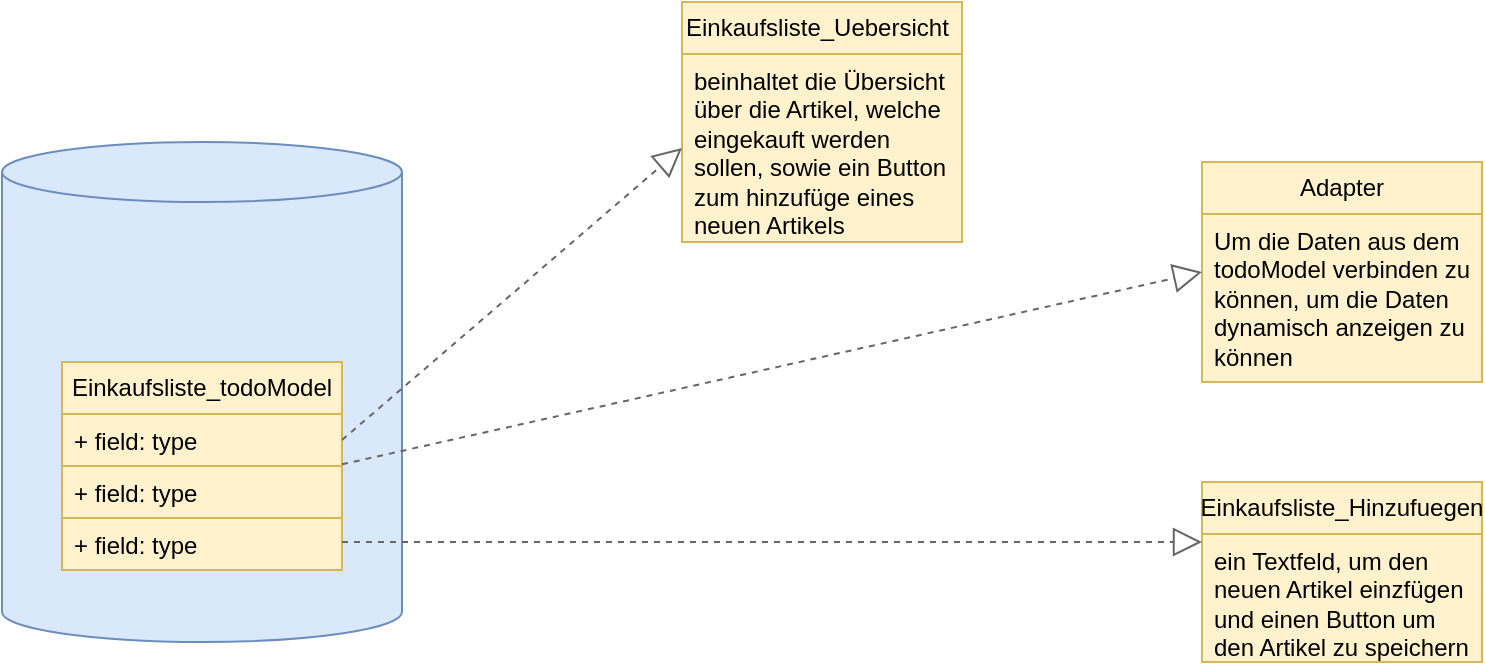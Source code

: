 <mxfile version="24.3.1" type="github">
  <diagram name="Seite-1" id="ktSvDrBHr7tRRCvt3jVQ">
    <mxGraphModel dx="1310" dy="738" grid="1" gridSize="10" guides="1" tooltips="1" connect="1" arrows="1" fold="1" page="1" pageScale="1" pageWidth="827" pageHeight="1169" math="0" shadow="0">
      <root>
        <mxCell id="0" />
        <mxCell id="1" parent="0" />
        <mxCell id="rz7mVISBMkZz6Zhys2nE-13" value="" style="shape=cylinder3;whiteSpace=wrap;html=1;boundedLbl=1;backgroundOutline=1;size=15;fillColor=#dae8fc;strokeColor=#6c8ebf;" vertex="1" parent="1">
          <mxGeometry x="40" y="150" width="200" height="250" as="geometry" />
        </mxCell>
        <mxCell id="rz7mVISBMkZz6Zhys2nE-1" value="Einkaufsliste_Uebersicht" style="swimlane;fontStyle=0;childLayout=stackLayout;horizontal=1;startSize=26;fillColor=#fff2cc;horizontalStack=0;resizeParent=1;resizeParentMax=0;resizeLast=0;collapsible=1;marginBottom=0;whiteSpace=wrap;html=1;align=left;strokeColor=#d6b656;" vertex="1" parent="1">
          <mxGeometry x="380" y="80" width="140" height="120" as="geometry" />
        </mxCell>
        <mxCell id="rz7mVISBMkZz6Zhys2nE-2" value="&lt;span style=&quot;background-color: initial;&quot;&gt;beinhaltet die Übersicht über die Artikel, welche eingekauft werden sollen, sowie ein Button zum hinzufüge eines neuen Artikels&lt;/span&gt;" style="text;strokeColor=#d6b656;fillColor=#fff2cc;align=left;verticalAlign=top;spacingLeft=4;spacingRight=4;overflow=hidden;rotatable=0;points=[[0,0.5],[1,0.5]];portConstraint=eastwest;whiteSpace=wrap;html=1;horizontal=1;" vertex="1" parent="rz7mVISBMkZz6Zhys2nE-1">
          <mxGeometry y="26" width="140" height="94" as="geometry" />
        </mxCell>
        <mxCell id="rz7mVISBMkZz6Zhys2nE-5" value="Einkaufsliste_Hinzufuegen" style="swimlane;fontStyle=0;childLayout=stackLayout;horizontal=1;startSize=26;fillColor=#fff2cc;horizontalStack=0;resizeParent=1;resizeParentMax=0;resizeLast=0;collapsible=1;marginBottom=0;whiteSpace=wrap;html=1;strokeColor=#d6b656;" vertex="1" parent="1">
          <mxGeometry x="640" y="320" width="140" height="90" as="geometry" />
        </mxCell>
        <mxCell id="rz7mVISBMkZz6Zhys2nE-6" value="ein Textfeld, um den neuen Artikel einzfügen und einen Button um den Artikel zu speichern" style="text;strokeColor=#d6b656;fillColor=#fff2cc;align=left;verticalAlign=top;spacingLeft=4;spacingRight=4;overflow=hidden;rotatable=0;points=[[0,0.5],[1,0.5]];portConstraint=eastwest;whiteSpace=wrap;html=1;" vertex="1" parent="rz7mVISBMkZz6Zhys2nE-5">
          <mxGeometry y="26" width="140" height="64" as="geometry" />
        </mxCell>
        <mxCell id="rz7mVISBMkZz6Zhys2nE-9" value="Einkaufsliste_todoModel" style="swimlane;fontStyle=0;childLayout=stackLayout;horizontal=1;startSize=26;fillColor=#fff2cc;horizontalStack=0;resizeParent=1;resizeParentMax=0;resizeLast=0;collapsible=1;marginBottom=0;whiteSpace=wrap;html=1;strokeColor=#d6b656;" vertex="1" parent="1">
          <mxGeometry x="70" y="260" width="140" height="104" as="geometry" />
        </mxCell>
        <mxCell id="rz7mVISBMkZz6Zhys2nE-10" value="+ field: type" style="text;strokeColor=#d6b656;fillColor=#fff2cc;align=left;verticalAlign=top;spacingLeft=4;spacingRight=4;overflow=hidden;rotatable=0;points=[[0,0.5],[1,0.5]];portConstraint=eastwest;whiteSpace=wrap;html=1;" vertex="1" parent="rz7mVISBMkZz6Zhys2nE-9">
          <mxGeometry y="26" width="140" height="26" as="geometry" />
        </mxCell>
        <mxCell id="rz7mVISBMkZz6Zhys2nE-11" value="+ field: type" style="text;strokeColor=#d6b656;fillColor=#fff2cc;align=left;verticalAlign=top;spacingLeft=4;spacingRight=4;overflow=hidden;rotatable=0;points=[[0,0.5],[1,0.5]];portConstraint=eastwest;whiteSpace=wrap;html=1;" vertex="1" parent="rz7mVISBMkZz6Zhys2nE-9">
          <mxGeometry y="52" width="140" height="26" as="geometry" />
        </mxCell>
        <mxCell id="rz7mVISBMkZz6Zhys2nE-12" value="+ field: type" style="text;strokeColor=#d6b656;fillColor=#fff2cc;align=left;verticalAlign=top;spacingLeft=4;spacingRight=4;overflow=hidden;rotatable=0;points=[[0,0.5],[1,0.5]];portConstraint=eastwest;whiteSpace=wrap;html=1;" vertex="1" parent="rz7mVISBMkZz6Zhys2nE-9">
          <mxGeometry y="78" width="140" height="26" as="geometry" />
        </mxCell>
        <mxCell id="rz7mVISBMkZz6Zhys2nE-14" value="Adapter" style="swimlane;fontStyle=0;childLayout=stackLayout;horizontal=1;startSize=26;fillColor=#fff2cc;horizontalStack=0;resizeParent=1;resizeParentMax=0;resizeLast=0;collapsible=1;marginBottom=0;whiteSpace=wrap;html=1;strokeColor=#d6b656;" vertex="1" parent="1">
          <mxGeometry x="640" y="160" width="140" height="110" as="geometry" />
        </mxCell>
        <mxCell id="rz7mVISBMkZz6Zhys2nE-15" value="Um die Daten aus dem todoModel verbinden zu können, um die Daten dynamisch anzeigen zu können" style="text;strokeColor=#d6b656;fillColor=#fff2cc;align=left;verticalAlign=top;spacingLeft=4;spacingRight=4;overflow=hidden;rotatable=0;points=[[0,0.5],[1,0.5]];portConstraint=eastwest;whiteSpace=wrap;html=1;" vertex="1" parent="rz7mVISBMkZz6Zhys2nE-14">
          <mxGeometry y="26" width="140" height="84" as="geometry" />
        </mxCell>
        <mxCell id="rz7mVISBMkZz6Zhys2nE-18" value="" style="endArrow=block;dashed=1;endFill=0;endSize=12;html=1;rounded=0;entryX=0;entryY=0;entryDx=0;entryDy=0;fillColor=#f5f5f5;strokeColor=#666666;" edge="1" parent="1">
          <mxGeometry width="160" relative="1" as="geometry">
            <mxPoint x="210" y="350" as="sourcePoint" />
            <mxPoint x="640" y="350" as="targetPoint" />
            <Array as="points">
              <mxPoint x="430" y="350" />
            </Array>
          </mxGeometry>
        </mxCell>
        <mxCell id="rz7mVISBMkZz6Zhys2nE-19" value="" style="endArrow=block;dashed=1;endFill=0;endSize=12;html=1;rounded=0;entryX=0;entryY=0.5;entryDx=0;entryDy=0;fillColor=#f5f5f5;strokeColor=#666666;" edge="1" parent="1" target="rz7mVISBMkZz6Zhys2nE-14">
          <mxGeometry width="160" relative="1" as="geometry">
            <mxPoint x="210" y="311.17" as="sourcePoint" />
            <mxPoint x="370" y="311.17" as="targetPoint" />
          </mxGeometry>
        </mxCell>
        <mxCell id="rz7mVISBMkZz6Zhys2nE-20" value="" style="endArrow=block;dashed=1;endFill=0;endSize=12;html=1;rounded=0;entryX=0;entryY=0.5;entryDx=0;entryDy=0;exitX=1;exitY=0.5;exitDx=0;exitDy=0;fillColor=#f5f5f5;strokeColor=#666666;" edge="1" parent="1" source="rz7mVISBMkZz6Zhys2nE-10" target="rz7mVISBMkZz6Zhys2nE-2">
          <mxGeometry width="160" relative="1" as="geometry">
            <mxPoint x="210" y="290" as="sourcePoint" />
            <mxPoint x="370" y="290" as="targetPoint" />
          </mxGeometry>
        </mxCell>
      </root>
    </mxGraphModel>
  </diagram>
</mxfile>
